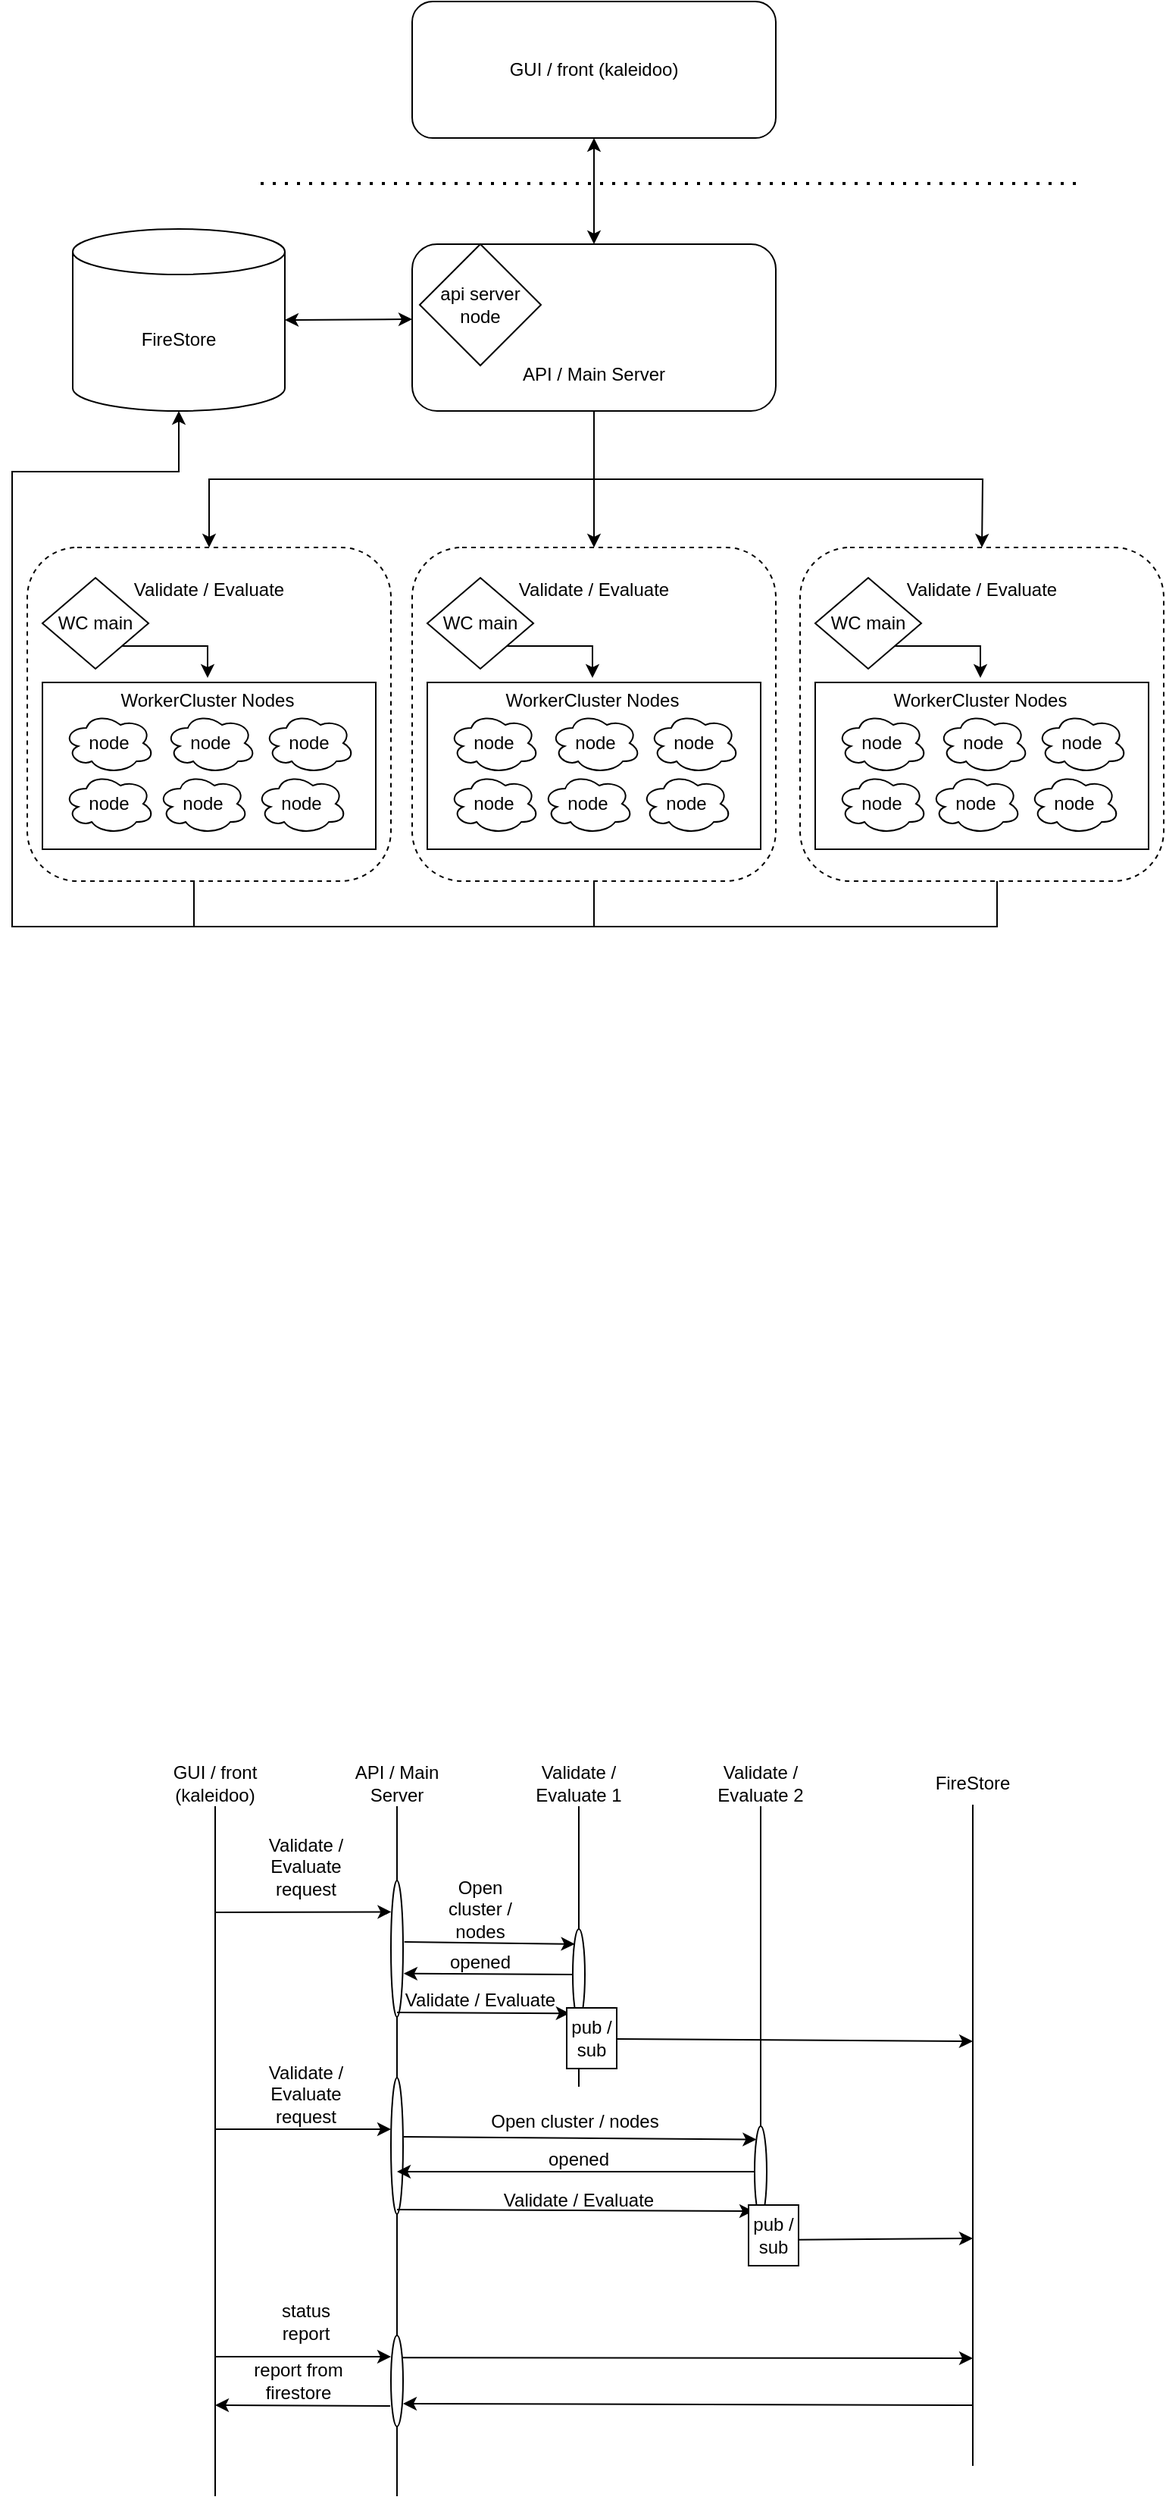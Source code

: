 <mxfile version="24.7.1" type="github">
  <diagram id="C5RBs43oDa-KdzZeNtuy" name="Page-1">
    <mxGraphModel dx="1672" dy="901" grid="1" gridSize="10" guides="1" tooltips="1" connect="1" arrows="1" fold="1" page="1" pageScale="1" pageWidth="827" pageHeight="1169" math="0" shadow="0">
      <root>
        <mxCell id="WIyWlLk6GJQsqaUBKTNV-0" />
        <mxCell id="WIyWlLk6GJQsqaUBKTNV-1" parent="WIyWlLk6GJQsqaUBKTNV-0" />
        <mxCell id="WIyWlLk6GJQsqaUBKTNV-3" value="GUI / front (kaleidoo)" style="rounded=1;whiteSpace=wrap;html=1;fontSize=12;glass=0;strokeWidth=1;shadow=0;" parent="WIyWlLk6GJQsqaUBKTNV-1" vertex="1">
          <mxGeometry x="294" y="80" width="240" height="90" as="geometry" />
        </mxCell>
        <mxCell id="ZA4jn5kRu0xp4ipAvxhx-8" style="edgeStyle=orthogonalEdgeStyle;rounded=0;orthogonalLoop=1;jettySize=auto;html=1;exitX=0.5;exitY=1;exitDx=0;exitDy=0;" edge="1" parent="WIyWlLk6GJQsqaUBKTNV-1" source="WIyWlLk6GJQsqaUBKTNV-7" target="WIyWlLk6GJQsqaUBKTNV-12">
          <mxGeometry relative="1" as="geometry" />
        </mxCell>
        <mxCell id="ZA4jn5kRu0xp4ipAvxhx-20" style="edgeStyle=orthogonalEdgeStyle;rounded=0;orthogonalLoop=1;jettySize=auto;html=1;exitX=0.5;exitY=1;exitDx=0;exitDy=0;" edge="1" parent="WIyWlLk6GJQsqaUBKTNV-1" source="WIyWlLk6GJQsqaUBKTNV-7">
          <mxGeometry relative="1" as="geometry">
            <mxPoint x="414" y="440" as="targetPoint" />
          </mxGeometry>
        </mxCell>
        <mxCell id="ZA4jn5kRu0xp4ipAvxhx-28" style="edgeStyle=orthogonalEdgeStyle;rounded=0;orthogonalLoop=1;jettySize=auto;html=1;exitX=0.5;exitY=1;exitDx=0;exitDy=0;" edge="1" parent="WIyWlLk6GJQsqaUBKTNV-1" source="WIyWlLk6GJQsqaUBKTNV-7">
          <mxGeometry relative="1" as="geometry">
            <mxPoint x="670.018" y="440" as="targetPoint" />
          </mxGeometry>
        </mxCell>
        <mxCell id="WIyWlLk6GJQsqaUBKTNV-7" value="API / Main Server&lt;div&gt;&lt;br&gt;&lt;/div&gt;" style="rounded=1;whiteSpace=wrap;html=1;fontSize=12;glass=0;strokeWidth=1;shadow=0;verticalAlign=bottom;" parent="WIyWlLk6GJQsqaUBKTNV-1" vertex="1">
          <mxGeometry x="294" y="240" width="240" height="110" as="geometry" />
        </mxCell>
        <mxCell id="WIyWlLk6GJQsqaUBKTNV-12" value="&lt;div&gt;&lt;br&gt;&lt;/div&gt;Validate / Evaluate" style="rounded=1;whiteSpace=wrap;html=1;fontSize=12;glass=0;strokeWidth=1;shadow=0;verticalAlign=top;dashed=1;" parent="WIyWlLk6GJQsqaUBKTNV-1" vertex="1">
          <mxGeometry x="40" y="440" width="240" height="220" as="geometry" />
        </mxCell>
        <mxCell id="ZA4jn5kRu0xp4ipAvxhx-2" value="" style="endArrow=classic;startArrow=classic;html=1;rounded=0;entryX=0.5;entryY=1;entryDx=0;entryDy=0;" edge="1" parent="WIyWlLk6GJQsqaUBKTNV-1" source="WIyWlLk6GJQsqaUBKTNV-7" target="WIyWlLk6GJQsqaUBKTNV-3">
          <mxGeometry width="50" height="50" relative="1" as="geometry">
            <mxPoint x="524" y="600" as="sourcePoint" />
            <mxPoint x="364" y="180" as="targetPoint" />
          </mxGeometry>
        </mxCell>
        <mxCell id="ZA4jn5kRu0xp4ipAvxhx-3" value="" style="endArrow=none;dashed=1;html=1;dashPattern=1 3;strokeWidth=2;rounded=0;" edge="1" parent="WIyWlLk6GJQsqaUBKTNV-1">
          <mxGeometry width="50" height="50" relative="1" as="geometry">
            <mxPoint x="194" y="200" as="sourcePoint" />
            <mxPoint x="734" y="200" as="targetPoint" />
          </mxGeometry>
        </mxCell>
        <mxCell id="ZA4jn5kRu0xp4ipAvxhx-29" value="" style="endArrow=none;html=1;rounded=0;" edge="1" parent="WIyWlLk6GJQsqaUBKTNV-1" target="ZA4jn5kRu0xp4ipAvxhx-35">
          <mxGeometry width="50" height="50" relative="1" as="geometry">
            <mxPoint x="164" y="1725" as="sourcePoint" />
            <mxPoint x="164" y="1255" as="targetPoint" />
          </mxGeometry>
        </mxCell>
        <mxCell id="ZA4jn5kRu0xp4ipAvxhx-30" value="" style="endArrow=none;html=1;rounded=0;" edge="1" parent="WIyWlLk6GJQsqaUBKTNV-1" source="ZA4jn5kRu0xp4ipAvxhx-44" target="ZA4jn5kRu0xp4ipAvxhx-36">
          <mxGeometry width="50" height="50" relative="1" as="geometry">
            <mxPoint x="284" y="1545" as="sourcePoint" />
            <mxPoint x="284" y="1255" as="targetPoint" />
          </mxGeometry>
        </mxCell>
        <mxCell id="ZA4jn5kRu0xp4ipAvxhx-31" value="" style="endArrow=none;html=1;rounded=0;" edge="1" parent="WIyWlLk6GJQsqaUBKTNV-1" source="ZA4jn5kRu0xp4ipAvxhx-48" target="ZA4jn5kRu0xp4ipAvxhx-37">
          <mxGeometry width="50" height="50" relative="1" as="geometry">
            <mxPoint x="404" y="1545" as="sourcePoint" />
            <mxPoint x="404" y="1255" as="targetPoint" />
          </mxGeometry>
        </mxCell>
        <mxCell id="ZA4jn5kRu0xp4ipAvxhx-32" value="" style="endArrow=none;html=1;rounded=0;" edge="1" parent="WIyWlLk6GJQsqaUBKTNV-1" target="ZA4jn5kRu0xp4ipAvxhx-38">
          <mxGeometry width="50" height="50" relative="1" as="geometry">
            <mxPoint x="524" y="1545" as="sourcePoint" />
            <mxPoint x="524" y="1255" as="targetPoint" />
          </mxGeometry>
        </mxCell>
        <mxCell id="ZA4jn5kRu0xp4ipAvxhx-35" value="GUI / front (kaleidoo)" style="text;html=1;align=center;verticalAlign=middle;whiteSpace=wrap;rounded=0;" vertex="1" parent="WIyWlLk6GJQsqaUBKTNV-1">
          <mxGeometry x="134" y="1240" width="60" height="30" as="geometry" />
        </mxCell>
        <mxCell id="ZA4jn5kRu0xp4ipAvxhx-36" value="API / Main Server" style="text;html=1;align=center;verticalAlign=middle;whiteSpace=wrap;rounded=0;" vertex="1" parent="WIyWlLk6GJQsqaUBKTNV-1">
          <mxGeometry x="254" y="1240" width="60" height="30" as="geometry" />
        </mxCell>
        <mxCell id="ZA4jn5kRu0xp4ipAvxhx-37" value="Validate / Evaluate 1" style="text;html=1;align=center;verticalAlign=middle;whiteSpace=wrap;rounded=0;" vertex="1" parent="WIyWlLk6GJQsqaUBKTNV-1">
          <mxGeometry x="374" y="1240" width="60" height="30" as="geometry" />
        </mxCell>
        <mxCell id="ZA4jn5kRu0xp4ipAvxhx-38" value="Validate / Evaluate 2" style="text;html=1;align=center;verticalAlign=middle;whiteSpace=wrap;rounded=0;" vertex="1" parent="WIyWlLk6GJQsqaUBKTNV-1">
          <mxGeometry x="494" y="1240" width="60" height="30" as="geometry" />
        </mxCell>
        <mxCell id="ZA4jn5kRu0xp4ipAvxhx-39" value="" style="endArrow=classic;html=1;rounded=0;entryX=0.23;entryY=0.975;entryDx=0;entryDy=0;entryPerimeter=0;" edge="1" parent="WIyWlLk6GJQsqaUBKTNV-1" target="ZA4jn5kRu0xp4ipAvxhx-44">
          <mxGeometry width="50" height="50" relative="1" as="geometry">
            <mxPoint x="164" y="1340" as="sourcePoint" />
            <mxPoint x="274" y="1333" as="targetPoint" />
          </mxGeometry>
        </mxCell>
        <mxCell id="ZA4jn5kRu0xp4ipAvxhx-41" value="Validate / Evaluate request" style="text;html=1;align=center;verticalAlign=middle;whiteSpace=wrap;rounded=0;" vertex="1" parent="WIyWlLk6GJQsqaUBKTNV-1">
          <mxGeometry x="194" y="1295" width="60" height="30" as="geometry" />
        </mxCell>
        <mxCell id="ZA4jn5kRu0xp4ipAvxhx-45" value="" style="endArrow=none;html=1;rounded=0;" edge="1" parent="WIyWlLk6GJQsqaUBKTNV-1" target="ZA4jn5kRu0xp4ipAvxhx-44">
          <mxGeometry width="50" height="50" relative="1" as="geometry">
            <mxPoint x="284" y="1725" as="sourcePoint" />
            <mxPoint x="284" y="1270" as="targetPoint" />
          </mxGeometry>
        </mxCell>
        <mxCell id="ZA4jn5kRu0xp4ipAvxhx-44" value="" style="ellipse;whiteSpace=wrap;html=1;rotation=90;" vertex="1" parent="WIyWlLk6GJQsqaUBKTNV-1">
          <mxGeometry x="239" y="1360" width="90" height="8" as="geometry" />
        </mxCell>
        <mxCell id="ZA4jn5kRu0xp4ipAvxhx-46" value="" style="endArrow=classic;html=1;rounded=0;exitX=0.45;exitY=-0.105;exitDx=0;exitDy=0;exitPerimeter=0;entryX=0;entryY=1;entryDx=0;entryDy=0;" edge="1" parent="WIyWlLk6GJQsqaUBKTNV-1" source="ZA4jn5kRu0xp4ipAvxhx-44">
          <mxGeometry width="50" height="50" relative="1" as="geometry">
            <mxPoint x="287.608" y="1359.34" as="sourcePoint" />
            <mxPoint x="401.294" y="1360.904" as="targetPoint" />
          </mxGeometry>
        </mxCell>
        <mxCell id="ZA4jn5kRu0xp4ipAvxhx-47" value="Open cluster / nodes" style="text;html=1;align=center;verticalAlign=middle;whiteSpace=wrap;rounded=0;" vertex="1" parent="WIyWlLk6GJQsqaUBKTNV-1">
          <mxGeometry x="309" y="1323" width="60" height="30" as="geometry" />
        </mxCell>
        <mxCell id="ZA4jn5kRu0xp4ipAvxhx-49" value="" style="endArrow=none;html=1;rounded=0;" edge="1" parent="WIyWlLk6GJQsqaUBKTNV-1" target="ZA4jn5kRu0xp4ipAvxhx-48">
          <mxGeometry width="50" height="50" relative="1" as="geometry">
            <mxPoint x="404" y="1455" as="sourcePoint" />
            <mxPoint x="404" y="1270" as="targetPoint" />
          </mxGeometry>
        </mxCell>
        <mxCell id="ZA4jn5kRu0xp4ipAvxhx-48" value="" style="ellipse;whiteSpace=wrap;html=1;rotation=90;" vertex="1" parent="WIyWlLk6GJQsqaUBKTNV-1">
          <mxGeometry x="374" y="1377" width="60" height="8" as="geometry" />
        </mxCell>
        <mxCell id="ZA4jn5kRu0xp4ipAvxhx-50" value="" style="endArrow=classic;html=1;rounded=0;exitX=0.5;exitY=1;exitDx=0;exitDy=0;entryX=0.682;entryY=-0.054;entryDx=0;entryDy=0;entryPerimeter=0;" edge="1" parent="WIyWlLk6GJQsqaUBKTNV-1" source="ZA4jn5kRu0xp4ipAvxhx-48" target="ZA4jn5kRu0xp4ipAvxhx-44">
          <mxGeometry width="50" height="50" relative="1" as="geometry">
            <mxPoint x="324" y="1375" as="sourcePoint" />
            <mxPoint x="284" y="1381" as="targetPoint" />
          </mxGeometry>
        </mxCell>
        <mxCell id="ZA4jn5kRu0xp4ipAvxhx-51" value="opened" style="text;html=1;align=center;verticalAlign=middle;whiteSpace=wrap;rounded=0;" vertex="1" parent="WIyWlLk6GJQsqaUBKTNV-1">
          <mxGeometry x="309" y="1358" width="60" height="30" as="geometry" />
        </mxCell>
        <mxCell id="ZA4jn5kRu0xp4ipAvxhx-52" value="Validate / Evaluate" style="text;html=1;align=center;verticalAlign=middle;whiteSpace=wrap;rounded=0;" vertex="1" parent="WIyWlLk6GJQsqaUBKTNV-1">
          <mxGeometry x="286" y="1383" width="106" height="30" as="geometry" />
        </mxCell>
        <mxCell id="ZA4jn5kRu0xp4ipAvxhx-53" value="" style="endArrow=classic;html=1;rounded=0;entryX=0.058;entryY=0.09;entryDx=0;entryDy=0;entryPerimeter=0;" edge="1" parent="WIyWlLk6GJQsqaUBKTNV-1" target="ZA4jn5kRu0xp4ipAvxhx-55">
          <mxGeometry width="50" height="50" relative="1" as="geometry">
            <mxPoint x="284" y="1406" as="sourcePoint" />
            <mxPoint x="401" y="1406.02" as="targetPoint" />
          </mxGeometry>
        </mxCell>
        <mxCell id="ZA4jn5kRu0xp4ipAvxhx-55" value="pub / sub" style="rounded=0;whiteSpace=wrap;html=1;" vertex="1" parent="WIyWlLk6GJQsqaUBKTNV-1">
          <mxGeometry x="396" y="1403" width="33" height="40" as="geometry" />
        </mxCell>
        <mxCell id="ZA4jn5kRu0xp4ipAvxhx-68" value="" style="ellipse;whiteSpace=wrap;html=1;rotation=90;" vertex="1" parent="WIyWlLk6GJQsqaUBKTNV-1">
          <mxGeometry x="239" y="1490" width="90" height="8" as="geometry" />
        </mxCell>
        <mxCell id="ZA4jn5kRu0xp4ipAvxhx-69" value="" style="endArrow=classic;html=1;rounded=0;entryX=0;entryY=1;entryDx=0;entryDy=0;exitX=0.433;exitY=-0.062;exitDx=0;exitDy=0;exitPerimeter=0;" edge="1" parent="WIyWlLk6GJQsqaUBKTNV-1" source="ZA4jn5kRu0xp4ipAvxhx-68" target="ZA4jn5kRu0xp4ipAvxhx-71">
          <mxGeometry width="50" height="50" relative="1" as="geometry">
            <mxPoint x="294" y="1485" as="sourcePoint" />
            <mxPoint x="394" y="1490" as="targetPoint" />
          </mxGeometry>
        </mxCell>
        <mxCell id="ZA4jn5kRu0xp4ipAvxhx-70" value="Open cluster / nodes" style="text;html=1;align=center;verticalAlign=middle;whiteSpace=wrap;rounded=0;" vertex="1" parent="WIyWlLk6GJQsqaUBKTNV-1">
          <mxGeometry x="329" y="1463" width="145" height="30" as="geometry" />
        </mxCell>
        <mxCell id="ZA4jn5kRu0xp4ipAvxhx-71" value="" style="ellipse;whiteSpace=wrap;html=1;rotation=90;" vertex="1" parent="WIyWlLk6GJQsqaUBKTNV-1">
          <mxGeometry x="494" y="1507" width="60" height="8" as="geometry" />
        </mxCell>
        <mxCell id="ZA4jn5kRu0xp4ipAvxhx-72" value="" style="endArrow=classic;html=1;rounded=0;exitX=0.5;exitY=1;exitDx=0;exitDy=0;" edge="1" parent="WIyWlLk6GJQsqaUBKTNV-1" source="ZA4jn5kRu0xp4ipAvxhx-71">
          <mxGeometry width="50" height="50" relative="1" as="geometry">
            <mxPoint x="324" y="1505" as="sourcePoint" />
            <mxPoint x="284" y="1511" as="targetPoint" />
          </mxGeometry>
        </mxCell>
        <mxCell id="ZA4jn5kRu0xp4ipAvxhx-73" value="opened" style="text;html=1;align=center;verticalAlign=middle;whiteSpace=wrap;rounded=0;" vertex="1" parent="WIyWlLk6GJQsqaUBKTNV-1">
          <mxGeometry x="374" y="1488" width="60" height="30" as="geometry" />
        </mxCell>
        <mxCell id="ZA4jn5kRu0xp4ipAvxhx-74" value="Validate / Evaluate" style="text;html=1;align=center;verticalAlign=middle;whiteSpace=wrap;rounded=0;" vertex="1" parent="WIyWlLk6GJQsqaUBKTNV-1">
          <mxGeometry x="353" y="1515" width="102" height="30" as="geometry" />
        </mxCell>
        <mxCell id="ZA4jn5kRu0xp4ipAvxhx-75" value="" style="endArrow=classic;html=1;rounded=0;entryX=0.934;entryY=1.125;entryDx=0;entryDy=0;entryPerimeter=0;" edge="1" parent="WIyWlLk6GJQsqaUBKTNV-1" target="ZA4jn5kRu0xp4ipAvxhx-71">
          <mxGeometry width="50" height="50" relative="1" as="geometry">
            <mxPoint x="284" y="1536" as="sourcePoint" />
            <mxPoint x="394" y="1536" as="targetPoint" />
          </mxGeometry>
        </mxCell>
        <mxCell id="ZA4jn5kRu0xp4ipAvxhx-76" value="" style="endArrow=classic;html=1;rounded=0;entryX=0.23;entryY=0.975;entryDx=0;entryDy=0;entryPerimeter=0;" edge="1" parent="WIyWlLk6GJQsqaUBKTNV-1">
          <mxGeometry width="50" height="50" relative="1" as="geometry">
            <mxPoint x="164" y="1483" as="sourcePoint" />
            <mxPoint x="280" y="1483" as="targetPoint" />
          </mxGeometry>
        </mxCell>
        <mxCell id="ZA4jn5kRu0xp4ipAvxhx-77" value="Validate / Evaluate request" style="text;html=1;align=center;verticalAlign=middle;whiteSpace=wrap;rounded=0;" vertex="1" parent="WIyWlLk6GJQsqaUBKTNV-1">
          <mxGeometry x="194" y="1445" width="60" height="30" as="geometry" />
        </mxCell>
        <mxCell id="ZA4jn5kRu0xp4ipAvxhx-78" value="" style="ellipse;whiteSpace=wrap;html=1;rotation=90;" vertex="1" parent="WIyWlLk6GJQsqaUBKTNV-1">
          <mxGeometry x="254" y="1645" width="60" height="8" as="geometry" />
        </mxCell>
        <mxCell id="ZA4jn5kRu0xp4ipAvxhx-86" value="" style="endArrow=classic;html=1;rounded=0;entryX=0.23;entryY=0.975;entryDx=0;entryDy=0;entryPerimeter=0;" edge="1" parent="WIyWlLk6GJQsqaUBKTNV-1">
          <mxGeometry width="50" height="50" relative="1" as="geometry">
            <mxPoint x="164" y="1633" as="sourcePoint" />
            <mxPoint x="280" y="1633" as="targetPoint" />
          </mxGeometry>
        </mxCell>
        <mxCell id="ZA4jn5kRu0xp4ipAvxhx-87" value="status report" style="text;html=1;align=center;verticalAlign=middle;whiteSpace=wrap;rounded=0;" vertex="1" parent="WIyWlLk6GJQsqaUBKTNV-1">
          <mxGeometry x="194" y="1595" width="60" height="30" as="geometry" />
        </mxCell>
        <mxCell id="ZA4jn5kRu0xp4ipAvxhx-88" value="pub / sub" style="rounded=0;whiteSpace=wrap;html=1;" vertex="1" parent="WIyWlLk6GJQsqaUBKTNV-1">
          <mxGeometry x="516" y="1533" width="33" height="40" as="geometry" />
        </mxCell>
        <mxCell id="ZA4jn5kRu0xp4ipAvxhx-94" value="api server node" style="rhombus;whiteSpace=wrap;html=1;" vertex="1" parent="WIyWlLk6GJQsqaUBKTNV-1">
          <mxGeometry x="299" y="240" width="80" height="80" as="geometry" />
        </mxCell>
        <mxCell id="ZA4jn5kRu0xp4ipAvxhx-95" value="WC main" style="rhombus;whiteSpace=wrap;html=1;" vertex="1" parent="WIyWlLk6GJQsqaUBKTNV-1">
          <mxGeometry x="50" y="460" width="70" height="60" as="geometry" />
        </mxCell>
        <mxCell id="ZA4jn5kRu0xp4ipAvxhx-99" value="" style="endArrow=classic;html=1;rounded=0;exitX=0.775;exitY=1.063;exitDx=0;exitDy=0;exitPerimeter=0;" edge="1" parent="WIyWlLk6GJQsqaUBKTNV-1" source="ZA4jn5kRu0xp4ipAvxhx-78">
          <mxGeometry width="50" height="50" relative="1" as="geometry">
            <mxPoint x="454" y="1745" as="sourcePoint" />
            <mxPoint x="164" y="1665" as="targetPoint" />
          </mxGeometry>
        </mxCell>
        <mxCell id="ZA4jn5kRu0xp4ipAvxhx-100" value="report from firestore" style="text;html=1;align=center;verticalAlign=middle;whiteSpace=wrap;rounded=0;" vertex="1" parent="WIyWlLk6GJQsqaUBKTNV-1">
          <mxGeometry x="174" y="1634" width="90" height="30" as="geometry" />
        </mxCell>
        <mxCell id="ZA4jn5kRu0xp4ipAvxhx-102" value="FireStore" style="shape=cylinder3;whiteSpace=wrap;html=1;boundedLbl=1;backgroundOutline=1;size=15;" vertex="1" parent="WIyWlLk6GJQsqaUBKTNV-1">
          <mxGeometry x="70" y="230" width="140" height="120" as="geometry" />
        </mxCell>
        <mxCell id="ZA4jn5kRu0xp4ipAvxhx-103" value="FireStore" style="text;html=1;align=center;verticalAlign=middle;whiteSpace=wrap;rounded=0;" vertex="1" parent="WIyWlLk6GJQsqaUBKTNV-1">
          <mxGeometry x="634" y="1240" width="60" height="30" as="geometry" />
        </mxCell>
        <mxCell id="ZA4jn5kRu0xp4ipAvxhx-104" value="" style="endArrow=none;html=1;rounded=0;" edge="1" parent="WIyWlLk6GJQsqaUBKTNV-1">
          <mxGeometry width="50" height="50" relative="1" as="geometry">
            <mxPoint x="664" y="1705" as="sourcePoint" />
            <mxPoint x="664" y="1269" as="targetPoint" />
          </mxGeometry>
        </mxCell>
        <mxCell id="ZA4jn5kRu0xp4ipAvxhx-111" value="" style="group" vertex="1" connectable="0" parent="WIyWlLk6GJQsqaUBKTNV-1">
          <mxGeometry x="50" y="529" width="220" height="110" as="geometry" />
        </mxCell>
        <mxCell id="ZA4jn5kRu0xp4ipAvxhx-96" value="" style="rounded=0;whiteSpace=wrap;html=1;" vertex="1" parent="ZA4jn5kRu0xp4ipAvxhx-111">
          <mxGeometry width="220" height="110" as="geometry" />
        </mxCell>
        <mxCell id="ZA4jn5kRu0xp4ipAvxhx-105" value="node" style="ellipse;shape=cloud;whiteSpace=wrap;html=1;" vertex="1" parent="ZA4jn5kRu0xp4ipAvxhx-111">
          <mxGeometry x="14" y="20" width="60" height="40" as="geometry" />
        </mxCell>
        <mxCell id="ZA4jn5kRu0xp4ipAvxhx-106" value="node" style="ellipse;shape=cloud;whiteSpace=wrap;html=1;" vertex="1" parent="ZA4jn5kRu0xp4ipAvxhx-111">
          <mxGeometry x="14" y="60" width="60" height="40" as="geometry" />
        </mxCell>
        <mxCell id="ZA4jn5kRu0xp4ipAvxhx-107" value="node" style="ellipse;shape=cloud;whiteSpace=wrap;html=1;" vertex="1" parent="ZA4jn5kRu0xp4ipAvxhx-111">
          <mxGeometry x="81" y="20" width="60" height="40" as="geometry" />
        </mxCell>
        <mxCell id="ZA4jn5kRu0xp4ipAvxhx-108" value="node" style="ellipse;shape=cloud;whiteSpace=wrap;html=1;" vertex="1" parent="ZA4jn5kRu0xp4ipAvxhx-111">
          <mxGeometry x="76" y="60" width="60" height="40" as="geometry" />
        </mxCell>
        <mxCell id="ZA4jn5kRu0xp4ipAvxhx-109" value="node" style="ellipse;shape=cloud;whiteSpace=wrap;html=1;" vertex="1" parent="ZA4jn5kRu0xp4ipAvxhx-111">
          <mxGeometry x="146" y="20" width="60" height="40" as="geometry" />
        </mxCell>
        <mxCell id="ZA4jn5kRu0xp4ipAvxhx-110" value="node" style="ellipse;shape=cloud;whiteSpace=wrap;html=1;" vertex="1" parent="ZA4jn5kRu0xp4ipAvxhx-111">
          <mxGeometry x="141" y="60" width="60" height="40" as="geometry" />
        </mxCell>
        <mxCell id="ZA4jn5kRu0xp4ipAvxhx-112" value="WorkerCluster Nodes" style="text;html=1;align=center;verticalAlign=middle;whiteSpace=wrap;rounded=0;" vertex="1" parent="ZA4jn5kRu0xp4ipAvxhx-111">
          <mxGeometry x="39" y="-3" width="140" height="30" as="geometry" />
        </mxCell>
        <mxCell id="ZA4jn5kRu0xp4ipAvxhx-113" value="" style="endArrow=classic;html=1;rounded=0;exitX=1;exitY=1;exitDx=0;exitDy=0;" edge="1" parent="WIyWlLk6GJQsqaUBKTNV-1" source="ZA4jn5kRu0xp4ipAvxhx-95" target="ZA4jn5kRu0xp4ipAvxhx-112">
          <mxGeometry width="50" height="50" relative="1" as="geometry">
            <mxPoint x="260" y="490" as="sourcePoint" />
            <mxPoint x="159" y="526" as="targetPoint" />
            <Array as="points">
              <mxPoint x="159" y="505" />
            </Array>
          </mxGeometry>
        </mxCell>
        <mxCell id="ZA4jn5kRu0xp4ipAvxhx-114" value="&lt;div&gt;&lt;br&gt;&lt;/div&gt;Validate / Evaluate" style="rounded=1;whiteSpace=wrap;html=1;fontSize=12;glass=0;strokeWidth=1;shadow=0;verticalAlign=top;dashed=1;" vertex="1" parent="WIyWlLk6GJQsqaUBKTNV-1">
          <mxGeometry x="294" y="440" width="240" height="220" as="geometry" />
        </mxCell>
        <mxCell id="ZA4jn5kRu0xp4ipAvxhx-115" value="WC main" style="rhombus;whiteSpace=wrap;html=1;" vertex="1" parent="WIyWlLk6GJQsqaUBKTNV-1">
          <mxGeometry x="304" y="460" width="70" height="60" as="geometry" />
        </mxCell>
        <mxCell id="ZA4jn5kRu0xp4ipAvxhx-116" value="" style="group" vertex="1" connectable="0" parent="WIyWlLk6GJQsqaUBKTNV-1">
          <mxGeometry x="304" y="529" width="220" height="110" as="geometry" />
        </mxCell>
        <mxCell id="ZA4jn5kRu0xp4ipAvxhx-117" value="" style="rounded=0;whiteSpace=wrap;html=1;" vertex="1" parent="ZA4jn5kRu0xp4ipAvxhx-116">
          <mxGeometry width="220" height="110" as="geometry" />
        </mxCell>
        <mxCell id="ZA4jn5kRu0xp4ipAvxhx-118" value="node" style="ellipse;shape=cloud;whiteSpace=wrap;html=1;" vertex="1" parent="ZA4jn5kRu0xp4ipAvxhx-116">
          <mxGeometry x="14" y="20" width="60" height="40" as="geometry" />
        </mxCell>
        <mxCell id="ZA4jn5kRu0xp4ipAvxhx-119" value="node" style="ellipse;shape=cloud;whiteSpace=wrap;html=1;" vertex="1" parent="ZA4jn5kRu0xp4ipAvxhx-116">
          <mxGeometry x="14" y="60" width="60" height="40" as="geometry" />
        </mxCell>
        <mxCell id="ZA4jn5kRu0xp4ipAvxhx-120" value="node" style="ellipse;shape=cloud;whiteSpace=wrap;html=1;" vertex="1" parent="ZA4jn5kRu0xp4ipAvxhx-116">
          <mxGeometry x="81" y="20" width="60" height="40" as="geometry" />
        </mxCell>
        <mxCell id="ZA4jn5kRu0xp4ipAvxhx-121" value="node" style="ellipse;shape=cloud;whiteSpace=wrap;html=1;" vertex="1" parent="ZA4jn5kRu0xp4ipAvxhx-116">
          <mxGeometry x="76" y="60" width="60" height="40" as="geometry" />
        </mxCell>
        <mxCell id="ZA4jn5kRu0xp4ipAvxhx-122" value="node" style="ellipse;shape=cloud;whiteSpace=wrap;html=1;" vertex="1" parent="ZA4jn5kRu0xp4ipAvxhx-116">
          <mxGeometry x="146" y="20" width="60" height="40" as="geometry" />
        </mxCell>
        <mxCell id="ZA4jn5kRu0xp4ipAvxhx-123" value="node" style="ellipse;shape=cloud;whiteSpace=wrap;html=1;" vertex="1" parent="ZA4jn5kRu0xp4ipAvxhx-116">
          <mxGeometry x="141" y="60" width="60" height="40" as="geometry" />
        </mxCell>
        <mxCell id="ZA4jn5kRu0xp4ipAvxhx-124" value="WorkerCluster Nodes" style="text;html=1;align=center;verticalAlign=middle;whiteSpace=wrap;rounded=0;" vertex="1" parent="ZA4jn5kRu0xp4ipAvxhx-116">
          <mxGeometry x="39" y="-3" width="140" height="30" as="geometry" />
        </mxCell>
        <mxCell id="ZA4jn5kRu0xp4ipAvxhx-125" value="" style="endArrow=classic;html=1;rounded=0;exitX=1;exitY=1;exitDx=0;exitDy=0;" edge="1" parent="WIyWlLk6GJQsqaUBKTNV-1" source="ZA4jn5kRu0xp4ipAvxhx-115" target="ZA4jn5kRu0xp4ipAvxhx-124">
          <mxGeometry width="50" height="50" relative="1" as="geometry">
            <mxPoint x="514" y="490" as="sourcePoint" />
            <mxPoint x="413" y="526" as="targetPoint" />
            <Array as="points">
              <mxPoint x="413" y="505" />
            </Array>
          </mxGeometry>
        </mxCell>
        <mxCell id="ZA4jn5kRu0xp4ipAvxhx-126" value="&lt;div&gt;&lt;br&gt;&lt;/div&gt;Validate / Evaluate" style="rounded=1;whiteSpace=wrap;html=1;fontSize=12;glass=0;strokeWidth=1;shadow=0;verticalAlign=top;dashed=1;" vertex="1" parent="WIyWlLk6GJQsqaUBKTNV-1">
          <mxGeometry x="550" y="440" width="240" height="220" as="geometry" />
        </mxCell>
        <mxCell id="ZA4jn5kRu0xp4ipAvxhx-127" value="WC main" style="rhombus;whiteSpace=wrap;html=1;" vertex="1" parent="WIyWlLk6GJQsqaUBKTNV-1">
          <mxGeometry x="560" y="460" width="70" height="60" as="geometry" />
        </mxCell>
        <mxCell id="ZA4jn5kRu0xp4ipAvxhx-128" value="" style="group" vertex="1" connectable="0" parent="WIyWlLk6GJQsqaUBKTNV-1">
          <mxGeometry x="560" y="529" width="220" height="110" as="geometry" />
        </mxCell>
        <mxCell id="ZA4jn5kRu0xp4ipAvxhx-129" value="" style="rounded=0;whiteSpace=wrap;html=1;" vertex="1" parent="ZA4jn5kRu0xp4ipAvxhx-128">
          <mxGeometry width="220" height="110" as="geometry" />
        </mxCell>
        <mxCell id="ZA4jn5kRu0xp4ipAvxhx-130" value="node" style="ellipse;shape=cloud;whiteSpace=wrap;html=1;" vertex="1" parent="ZA4jn5kRu0xp4ipAvxhx-128">
          <mxGeometry x="14" y="20" width="60" height="40" as="geometry" />
        </mxCell>
        <mxCell id="ZA4jn5kRu0xp4ipAvxhx-131" value="node" style="ellipse;shape=cloud;whiteSpace=wrap;html=1;" vertex="1" parent="ZA4jn5kRu0xp4ipAvxhx-128">
          <mxGeometry x="14" y="60" width="60" height="40" as="geometry" />
        </mxCell>
        <mxCell id="ZA4jn5kRu0xp4ipAvxhx-132" value="node" style="ellipse;shape=cloud;whiteSpace=wrap;html=1;" vertex="1" parent="ZA4jn5kRu0xp4ipAvxhx-128">
          <mxGeometry x="81" y="20" width="60" height="40" as="geometry" />
        </mxCell>
        <mxCell id="ZA4jn5kRu0xp4ipAvxhx-133" value="node" style="ellipse;shape=cloud;whiteSpace=wrap;html=1;" vertex="1" parent="ZA4jn5kRu0xp4ipAvxhx-128">
          <mxGeometry x="76" y="60" width="60" height="40" as="geometry" />
        </mxCell>
        <mxCell id="ZA4jn5kRu0xp4ipAvxhx-134" value="node" style="ellipse;shape=cloud;whiteSpace=wrap;html=1;" vertex="1" parent="ZA4jn5kRu0xp4ipAvxhx-128">
          <mxGeometry x="146" y="20" width="60" height="40" as="geometry" />
        </mxCell>
        <mxCell id="ZA4jn5kRu0xp4ipAvxhx-135" value="node" style="ellipse;shape=cloud;whiteSpace=wrap;html=1;" vertex="1" parent="ZA4jn5kRu0xp4ipAvxhx-128">
          <mxGeometry x="141" y="60" width="60" height="40" as="geometry" />
        </mxCell>
        <mxCell id="ZA4jn5kRu0xp4ipAvxhx-136" value="WorkerCluster Nodes" style="text;html=1;align=center;verticalAlign=middle;whiteSpace=wrap;rounded=0;" vertex="1" parent="ZA4jn5kRu0xp4ipAvxhx-128">
          <mxGeometry x="39" y="-3" width="140" height="30" as="geometry" />
        </mxCell>
        <mxCell id="ZA4jn5kRu0xp4ipAvxhx-137" value="" style="endArrow=classic;html=1;rounded=0;exitX=1;exitY=1;exitDx=0;exitDy=0;" edge="1" parent="WIyWlLk6GJQsqaUBKTNV-1" source="ZA4jn5kRu0xp4ipAvxhx-127" target="ZA4jn5kRu0xp4ipAvxhx-136">
          <mxGeometry width="50" height="50" relative="1" as="geometry">
            <mxPoint x="770" y="490" as="sourcePoint" />
            <mxPoint x="669" y="526" as="targetPoint" />
            <Array as="points">
              <mxPoint x="669" y="505" />
            </Array>
          </mxGeometry>
        </mxCell>
        <mxCell id="ZA4jn5kRu0xp4ipAvxhx-142" value="" style="endArrow=classic;startArrow=classic;html=1;rounded=0;exitX=1;exitY=0.5;exitDx=0;exitDy=0;exitPerimeter=0;entryX=0;entryY=0.45;entryDx=0;entryDy=0;entryPerimeter=0;" edge="1" parent="WIyWlLk6GJQsqaUBKTNV-1" source="ZA4jn5kRu0xp4ipAvxhx-102" target="WIyWlLk6GJQsqaUBKTNV-7">
          <mxGeometry width="50" height="50" relative="1" as="geometry">
            <mxPoint x="310" y="420" as="sourcePoint" />
            <mxPoint x="360" y="370" as="targetPoint" />
          </mxGeometry>
        </mxCell>
        <mxCell id="ZA4jn5kRu0xp4ipAvxhx-144" value="" style="endArrow=classic;html=1;rounded=0;entryX=0.5;entryY=1;entryDx=0;entryDy=0;entryPerimeter=0;exitX=0.5;exitY=1;exitDx=0;exitDy=0;" edge="1" parent="WIyWlLk6GJQsqaUBKTNV-1" source="ZA4jn5kRu0xp4ipAvxhx-114" target="ZA4jn5kRu0xp4ipAvxhx-102">
          <mxGeometry width="50" height="50" relative="1" as="geometry">
            <mxPoint x="120" y="450" as="sourcePoint" />
            <mxPoint x="119" y="362" as="targetPoint" />
            <Array as="points">
              <mxPoint x="414" y="690" />
              <mxPoint x="30" y="690" />
              <mxPoint x="30" y="390" />
              <mxPoint x="140" y="390" />
            </Array>
          </mxGeometry>
        </mxCell>
        <mxCell id="ZA4jn5kRu0xp4ipAvxhx-145" value="" style="endArrow=none;html=1;rounded=0;" edge="1" parent="WIyWlLk6GJQsqaUBKTNV-1">
          <mxGeometry width="50" height="50" relative="1" as="geometry">
            <mxPoint x="150" y="690" as="sourcePoint" />
            <mxPoint x="150" y="660" as="targetPoint" />
          </mxGeometry>
        </mxCell>
        <mxCell id="ZA4jn5kRu0xp4ipAvxhx-146" value="" style="endArrow=none;html=1;rounded=0;" edge="1" parent="WIyWlLk6GJQsqaUBKTNV-1">
          <mxGeometry width="50" height="50" relative="1" as="geometry">
            <mxPoint x="410" y="690" as="sourcePoint" />
            <mxPoint x="680" y="660" as="targetPoint" />
            <Array as="points">
              <mxPoint x="680" y="690" />
            </Array>
          </mxGeometry>
        </mxCell>
        <mxCell id="ZA4jn5kRu0xp4ipAvxhx-147" value="" style="endArrow=classic;html=1;rounded=0;exitX=1.005;exitY=0.571;exitDx=0;exitDy=0;exitPerimeter=0;" edge="1" parent="WIyWlLk6GJQsqaUBKTNV-1" source="ZA4jn5kRu0xp4ipAvxhx-88">
          <mxGeometry width="50" height="50" relative="1" as="geometry">
            <mxPoint x="554" y="1555" as="sourcePoint" />
            <mxPoint x="664" y="1555" as="targetPoint" />
          </mxGeometry>
        </mxCell>
        <mxCell id="ZA4jn5kRu0xp4ipAvxhx-148" value="" style="endArrow=classic;html=1;rounded=0;exitX=1.005;exitY=0.571;exitDx=0;exitDy=0;exitPerimeter=0;" edge="1" parent="WIyWlLk6GJQsqaUBKTNV-1">
          <mxGeometry width="50" height="50" relative="1" as="geometry">
            <mxPoint x="429" y="1423.5" as="sourcePoint" />
            <mxPoint x="664" y="1425" as="targetPoint" />
          </mxGeometry>
        </mxCell>
        <mxCell id="ZA4jn5kRu0xp4ipAvxhx-149" value="" style="endArrow=classic;html=1;rounded=0;exitX=0.243;exitY=0.043;exitDx=0;exitDy=0;exitPerimeter=0;" edge="1" parent="WIyWlLk6GJQsqaUBKTNV-1" source="ZA4jn5kRu0xp4ipAvxhx-78">
          <mxGeometry width="50" height="50" relative="1" as="geometry">
            <mxPoint x="286" y="1634" as="sourcePoint" />
            <mxPoint x="664" y="1634" as="targetPoint" />
          </mxGeometry>
        </mxCell>
        <mxCell id="ZA4jn5kRu0xp4ipAvxhx-150" value="" style="endArrow=classic;html=1;rounded=0;" edge="1" parent="WIyWlLk6GJQsqaUBKTNV-1">
          <mxGeometry width="50" height="50" relative="1" as="geometry">
            <mxPoint x="664" y="1665" as="sourcePoint" />
            <mxPoint x="288" y="1664" as="targetPoint" />
          </mxGeometry>
        </mxCell>
      </root>
    </mxGraphModel>
  </diagram>
</mxfile>
